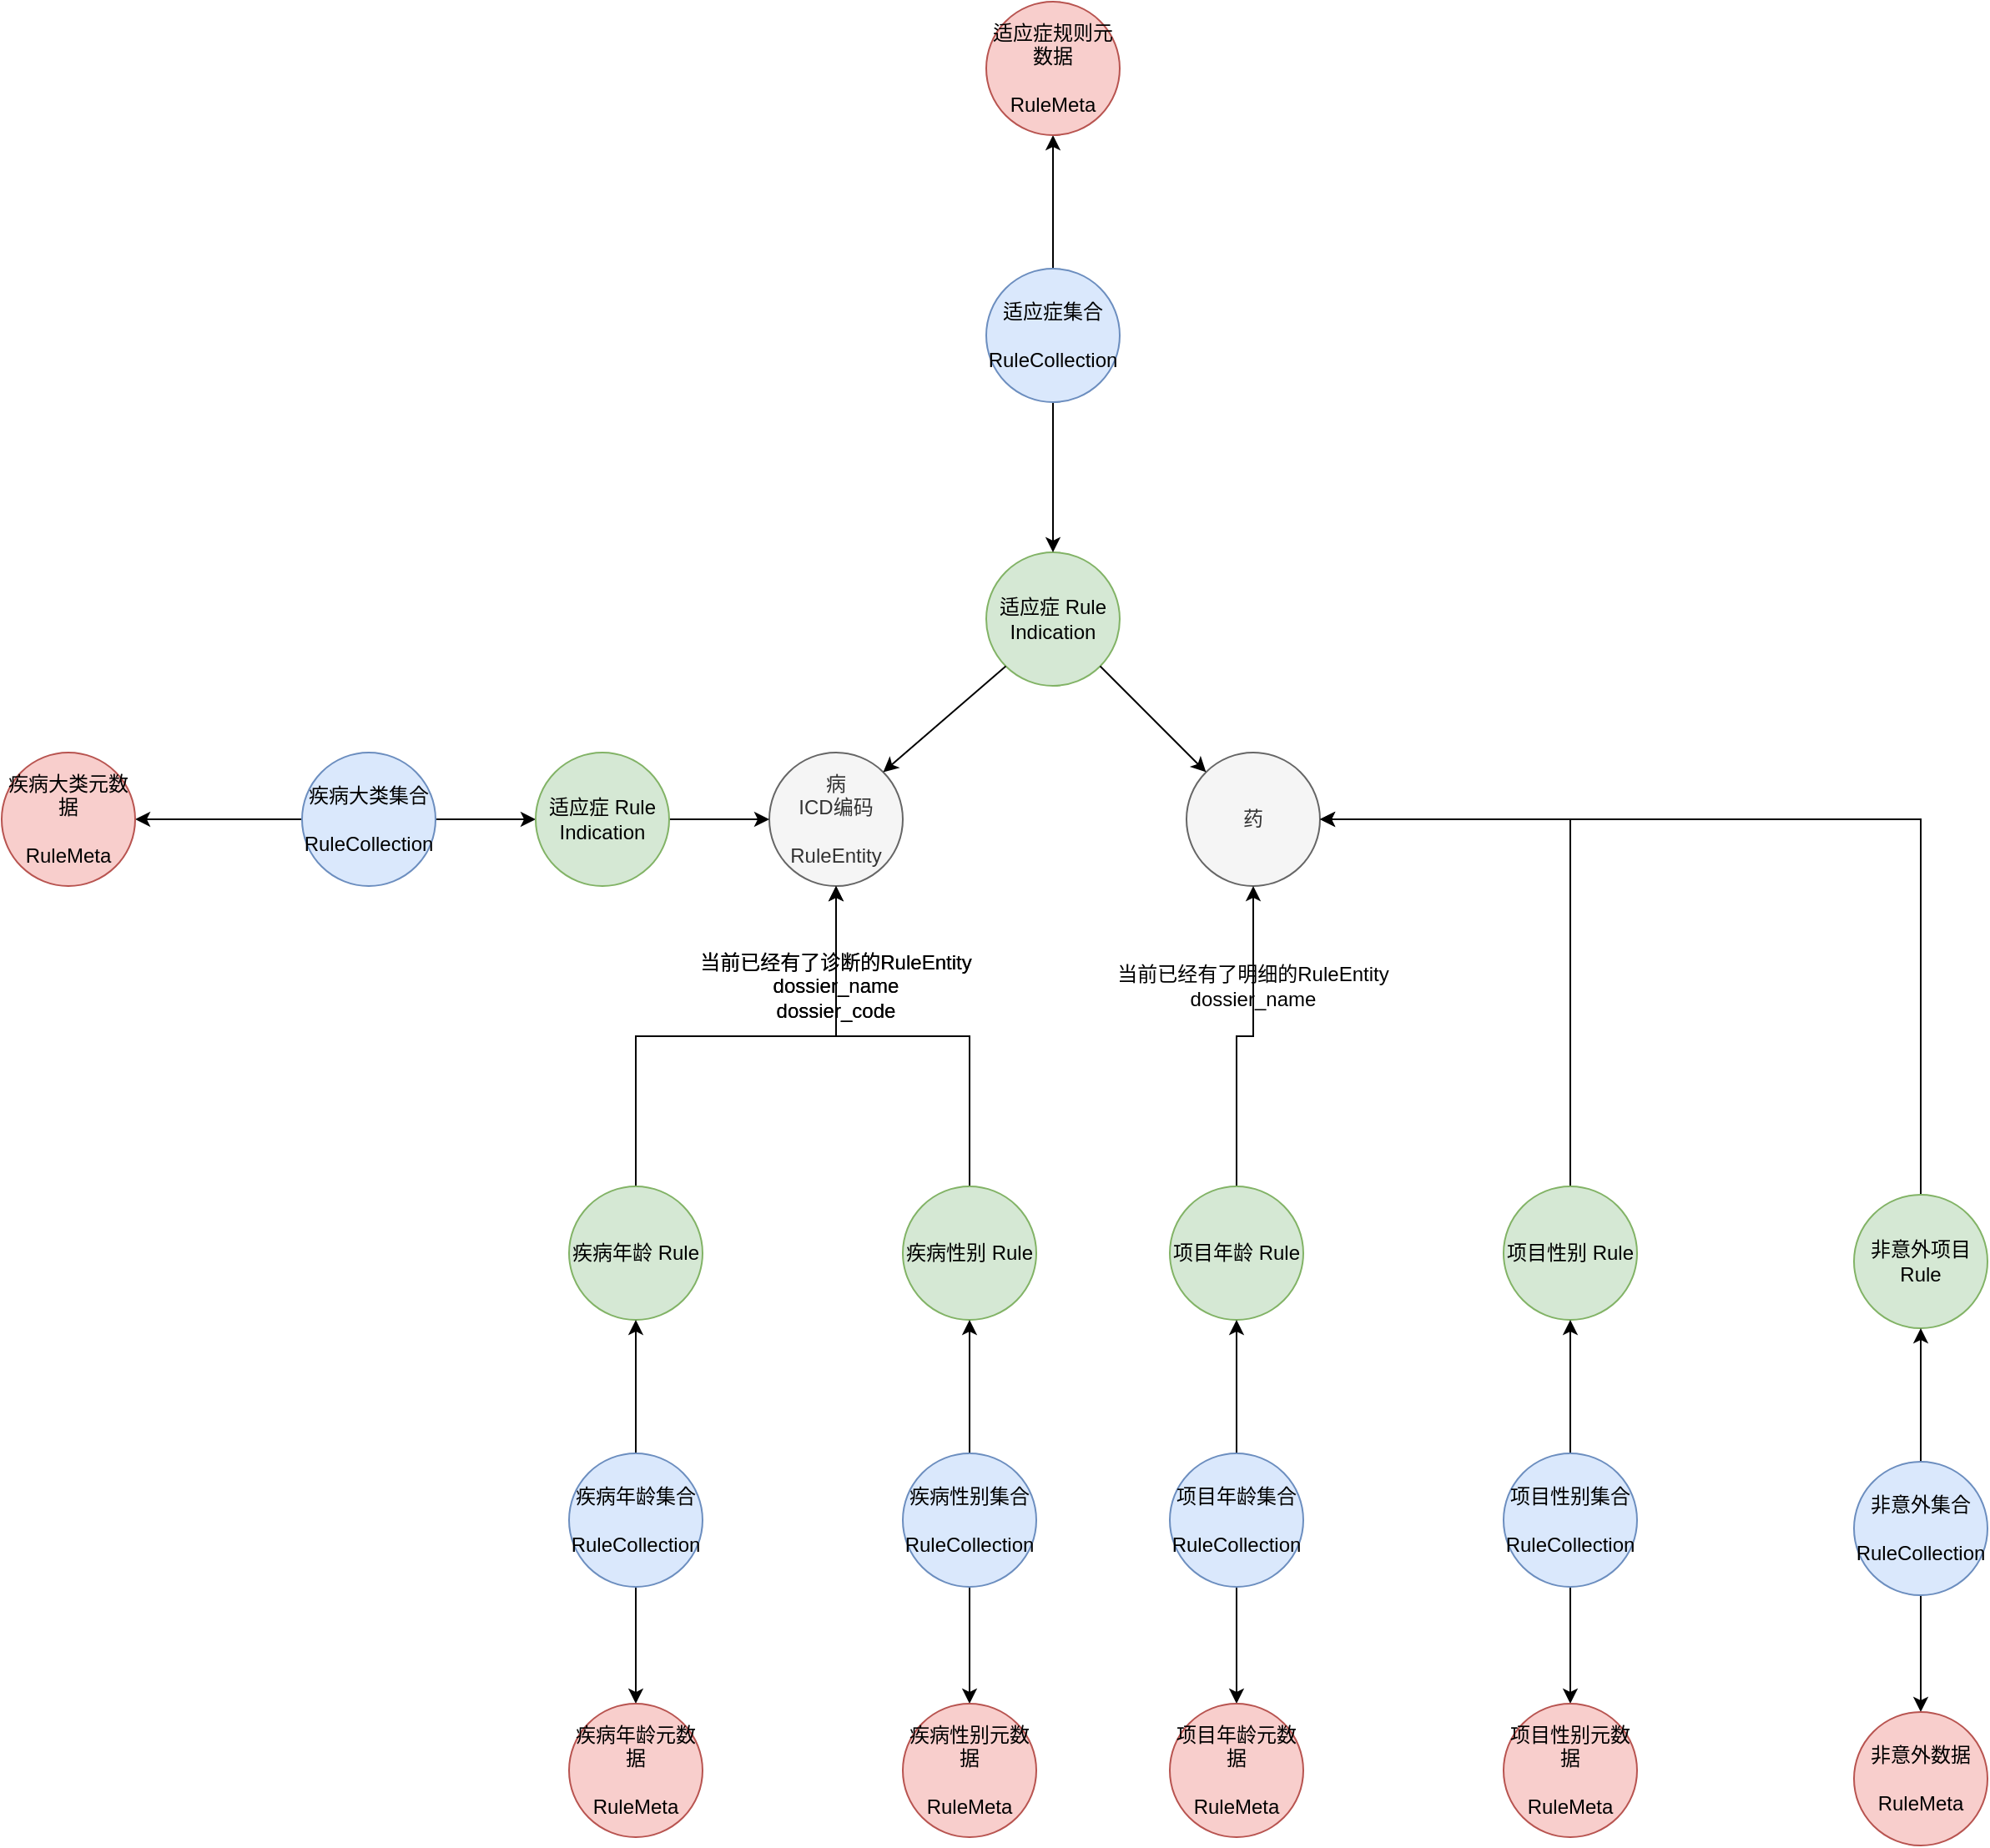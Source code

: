 <mxfile version="21.6.8" type="github">
  <diagram name="第 1 页" id="GYMCfMqXT_0Z6_cWS81U">
    <mxGraphModel dx="2253" dy="2256" grid="1" gridSize="10" guides="1" tooltips="1" connect="1" arrows="1" fold="1" page="1" pageScale="1" pageWidth="850" pageHeight="1100" math="0" shadow="0">
      <root>
        <mxCell id="0" />
        <mxCell id="1" parent="0" />
        <mxCell id="pHw8yS_70QdT0W6QU9yk-1" value="病&lt;br&gt;ICD编码&lt;br&gt;&lt;br&gt;RuleEntity" style="ellipse;whiteSpace=wrap;html=1;aspect=fixed;fillColor=#f5f5f5;fontColor=#333333;strokeColor=#666666;" vertex="1" parent="1">
          <mxGeometry x="60" y="280" width="80" height="80" as="geometry" />
        </mxCell>
        <mxCell id="pHw8yS_70QdT0W6QU9yk-14" style="edgeStyle=orthogonalEdgeStyle;rounded=0;orthogonalLoop=1;jettySize=auto;html=1;exitX=1;exitY=0.5;exitDx=0;exitDy=0;" edge="1" parent="1" source="pHw8yS_70QdT0W6QU9yk-20" target="pHw8yS_70QdT0W6QU9yk-1">
          <mxGeometry relative="1" as="geometry" />
        </mxCell>
        <mxCell id="pHw8yS_70QdT0W6QU9yk-21" style="edgeStyle=orthogonalEdgeStyle;rounded=0;orthogonalLoop=1;jettySize=auto;html=1;exitX=1;exitY=0.5;exitDx=0;exitDy=0;entryX=0;entryY=0.5;entryDx=0;entryDy=0;" edge="1" parent="1" source="pHw8yS_70QdT0W6QU9yk-2" target="pHw8yS_70QdT0W6QU9yk-20">
          <mxGeometry relative="1" as="geometry" />
        </mxCell>
        <mxCell id="pHw8yS_70QdT0W6QU9yk-29" style="edgeStyle=orthogonalEdgeStyle;rounded=0;orthogonalLoop=1;jettySize=auto;html=1;exitX=0;exitY=0.5;exitDx=0;exitDy=0;entryX=1;entryY=0.5;entryDx=0;entryDy=0;" edge="1" parent="1" source="pHw8yS_70QdT0W6QU9yk-2" target="pHw8yS_70QdT0W6QU9yk-18">
          <mxGeometry relative="1" as="geometry" />
        </mxCell>
        <mxCell id="pHw8yS_70QdT0W6QU9yk-2" value="疾病大类集合&lt;br&gt;&lt;br&gt;RuleCollection" style="ellipse;whiteSpace=wrap;html=1;aspect=fixed;fillColor=#dae8fc;strokeColor=#6c8ebf;" vertex="1" parent="1">
          <mxGeometry x="-220" y="280" width="80" height="80" as="geometry" />
        </mxCell>
        <mxCell id="pHw8yS_70QdT0W6QU9yk-4" value="药" style="ellipse;whiteSpace=wrap;html=1;aspect=fixed;fillColor=#f5f5f5;fontColor=#333333;strokeColor=#666666;" vertex="1" parent="1">
          <mxGeometry x="310" y="280" width="80" height="80" as="geometry" />
        </mxCell>
        <mxCell id="pHw8yS_70QdT0W6QU9yk-6" value="适应症 Rule&lt;br&gt;Indication" style="ellipse;whiteSpace=wrap;html=1;aspect=fixed;fillColor=#d5e8d4;strokeColor=#82b366;" vertex="1" parent="1">
          <mxGeometry x="190" y="160" width="80" height="80" as="geometry" />
        </mxCell>
        <mxCell id="pHw8yS_70QdT0W6QU9yk-8" value="" style="endArrow=classic;html=1;rounded=0;exitX=0;exitY=1;exitDx=0;exitDy=0;entryX=1;entryY=0;entryDx=0;entryDy=0;" edge="1" parent="1" source="pHw8yS_70QdT0W6QU9yk-6" target="pHw8yS_70QdT0W6QU9yk-1">
          <mxGeometry width="50" height="50" relative="1" as="geometry">
            <mxPoint x="400" y="610" as="sourcePoint" />
            <mxPoint x="450" y="560" as="targetPoint" />
          </mxGeometry>
        </mxCell>
        <mxCell id="pHw8yS_70QdT0W6QU9yk-9" value="" style="endArrow=classic;html=1;rounded=0;exitX=1;exitY=1;exitDx=0;exitDy=0;" edge="1" parent="1" source="pHw8yS_70QdT0W6QU9yk-6" target="pHw8yS_70QdT0W6QU9yk-4">
          <mxGeometry width="50" height="50" relative="1" as="geometry">
            <mxPoint x="212" y="238" as="sourcePoint" />
            <mxPoint x="138" y="302" as="targetPoint" />
          </mxGeometry>
        </mxCell>
        <mxCell id="pHw8yS_70QdT0W6QU9yk-10" value="当前已经有了诊断的RuleEntity&lt;br&gt;dossier_name&lt;br&gt;dossier_code" style="text;html=1;strokeColor=none;fillColor=none;align=center;verticalAlign=middle;whiteSpace=wrap;rounded=0;" vertex="1" parent="1">
          <mxGeometry x="15" y="370" width="170" height="100" as="geometry" />
        </mxCell>
        <mxCell id="pHw8yS_70QdT0W6QU9yk-11" value="当前已经有了诊断的RuleEntity&lt;br&gt;dossier_name&lt;br&gt;dossier_code" style="text;html=1;strokeColor=none;fillColor=none;align=center;verticalAlign=middle;whiteSpace=wrap;rounded=0;" vertex="1" parent="1">
          <mxGeometry x="15" y="370" width="170" height="100" as="geometry" />
        </mxCell>
        <mxCell id="pHw8yS_70QdT0W6QU9yk-12" value="当前已经有了明细的RuleEntity&lt;br&gt;dossier_name" style="text;html=1;strokeColor=none;fillColor=none;align=center;verticalAlign=middle;whiteSpace=wrap;rounded=0;" vertex="1" parent="1">
          <mxGeometry x="265" y="370" width="170" height="100" as="geometry" />
        </mxCell>
        <mxCell id="pHw8yS_70QdT0W6QU9yk-15" style="edgeStyle=orthogonalEdgeStyle;rounded=0;orthogonalLoop=1;jettySize=auto;html=1;exitX=0.5;exitY=1;exitDx=0;exitDy=0;entryX=0.5;entryY=0;entryDx=0;entryDy=0;" edge="1" parent="1" source="pHw8yS_70QdT0W6QU9yk-13" target="pHw8yS_70QdT0W6QU9yk-6">
          <mxGeometry relative="1" as="geometry" />
        </mxCell>
        <mxCell id="pHw8yS_70QdT0W6QU9yk-30" style="edgeStyle=orthogonalEdgeStyle;rounded=0;orthogonalLoop=1;jettySize=auto;html=1;exitX=0.5;exitY=0;exitDx=0;exitDy=0;entryX=0.5;entryY=1;entryDx=0;entryDy=0;" edge="1" parent="1" source="pHw8yS_70QdT0W6QU9yk-13" target="pHw8yS_70QdT0W6QU9yk-16">
          <mxGeometry relative="1" as="geometry" />
        </mxCell>
        <mxCell id="pHw8yS_70QdT0W6QU9yk-13" value="适应症集合&lt;br&gt;&lt;br&gt;RuleCollection" style="ellipse;whiteSpace=wrap;html=1;aspect=fixed;fillColor=#dae8fc;strokeColor=#6c8ebf;" vertex="1" parent="1">
          <mxGeometry x="190" y="-10" width="80" height="80" as="geometry" />
        </mxCell>
        <mxCell id="pHw8yS_70QdT0W6QU9yk-16" value="适应症规则元数据&lt;br&gt;&lt;br&gt;RuleMeta" style="ellipse;whiteSpace=wrap;html=1;aspect=fixed;fillColor=#f8cecc;strokeColor=#b85450;" vertex="1" parent="1">
          <mxGeometry x="190" y="-170" width="80" height="80" as="geometry" />
        </mxCell>
        <mxCell id="pHw8yS_70QdT0W6QU9yk-18" value="疾病大类元数据&lt;br&gt;&lt;br&gt;RuleMeta" style="ellipse;whiteSpace=wrap;html=1;aspect=fixed;fillColor=#f8cecc;strokeColor=#b85450;" vertex="1" parent="1">
          <mxGeometry x="-400" y="280" width="80" height="80" as="geometry" />
        </mxCell>
        <mxCell id="pHw8yS_70QdT0W6QU9yk-20" value="适应症 Rule&lt;br&gt;Indication" style="ellipse;whiteSpace=wrap;html=1;aspect=fixed;fillColor=#d5e8d4;strokeColor=#82b366;" vertex="1" parent="1">
          <mxGeometry x="-80" y="280" width="80" height="80" as="geometry" />
        </mxCell>
        <mxCell id="pHw8yS_70QdT0W6QU9yk-31" style="edgeStyle=orthogonalEdgeStyle;rounded=0;orthogonalLoop=1;jettySize=auto;html=1;exitX=0.5;exitY=0;exitDx=0;exitDy=0;entryX=0.5;entryY=1;entryDx=0;entryDy=0;" edge="1" parent="1" source="pHw8yS_70QdT0W6QU9yk-22" target="pHw8yS_70QdT0W6QU9yk-1">
          <mxGeometry relative="1" as="geometry" />
        </mxCell>
        <mxCell id="pHw8yS_70QdT0W6QU9yk-22" value="疾病年龄 Rule&lt;br&gt;" style="ellipse;whiteSpace=wrap;html=1;aspect=fixed;fillColor=#d5e8d4;strokeColor=#82b366;" vertex="1" parent="1">
          <mxGeometry x="-60" y="540" width="80" height="80" as="geometry" />
        </mxCell>
        <mxCell id="pHw8yS_70QdT0W6QU9yk-27" style="edgeStyle=orthogonalEdgeStyle;rounded=0;orthogonalLoop=1;jettySize=auto;html=1;exitX=0.5;exitY=0;exitDx=0;exitDy=0;entryX=0.5;entryY=1;entryDx=0;entryDy=0;" edge="1" parent="1" source="pHw8yS_70QdT0W6QU9yk-24" target="pHw8yS_70QdT0W6QU9yk-22">
          <mxGeometry relative="1" as="geometry" />
        </mxCell>
        <mxCell id="pHw8yS_70QdT0W6QU9yk-28" style="edgeStyle=orthogonalEdgeStyle;rounded=0;orthogonalLoop=1;jettySize=auto;html=1;exitX=0.5;exitY=1;exitDx=0;exitDy=0;entryX=0.5;entryY=0;entryDx=0;entryDy=0;" edge="1" parent="1" source="pHw8yS_70QdT0W6QU9yk-24" target="pHw8yS_70QdT0W6QU9yk-26">
          <mxGeometry relative="1" as="geometry" />
        </mxCell>
        <mxCell id="pHw8yS_70QdT0W6QU9yk-24" value="疾病年龄集合&lt;br&gt;&lt;br&gt;RuleCollection" style="ellipse;whiteSpace=wrap;html=1;aspect=fixed;fillColor=#dae8fc;strokeColor=#6c8ebf;" vertex="1" parent="1">
          <mxGeometry x="-60" y="700" width="80" height="80" as="geometry" />
        </mxCell>
        <mxCell id="pHw8yS_70QdT0W6QU9yk-26" value="疾病年龄元数据&lt;br&gt;&lt;br&gt;RuleMeta" style="ellipse;whiteSpace=wrap;html=1;aspect=fixed;fillColor=#f8cecc;strokeColor=#b85450;" vertex="1" parent="1">
          <mxGeometry x="-60" y="850" width="80" height="80" as="geometry" />
        </mxCell>
        <mxCell id="pHw8yS_70QdT0W6QU9yk-37" style="edgeStyle=orthogonalEdgeStyle;rounded=0;orthogonalLoop=1;jettySize=auto;html=1;exitX=0.5;exitY=0;exitDx=0;exitDy=0;entryX=0.5;entryY=1;entryDx=0;entryDy=0;" edge="1" parent="1" source="pHw8yS_70QdT0W6QU9yk-32" target="pHw8yS_70QdT0W6QU9yk-1">
          <mxGeometry relative="1" as="geometry" />
        </mxCell>
        <mxCell id="pHw8yS_70QdT0W6QU9yk-32" value="疾病性别 Rule" style="ellipse;whiteSpace=wrap;html=1;aspect=fixed;fillColor=#d5e8d4;strokeColor=#82b366;" vertex="1" parent="1">
          <mxGeometry x="140" y="540" width="80" height="80" as="geometry" />
        </mxCell>
        <mxCell id="pHw8yS_70QdT0W6QU9yk-33" style="edgeStyle=orthogonalEdgeStyle;rounded=0;orthogonalLoop=1;jettySize=auto;html=1;exitX=0.5;exitY=0;exitDx=0;exitDy=0;entryX=0.5;entryY=1;entryDx=0;entryDy=0;" edge="1" parent="1" source="pHw8yS_70QdT0W6QU9yk-35" target="pHw8yS_70QdT0W6QU9yk-32">
          <mxGeometry relative="1" as="geometry" />
        </mxCell>
        <mxCell id="pHw8yS_70QdT0W6QU9yk-34" style="edgeStyle=orthogonalEdgeStyle;rounded=0;orthogonalLoop=1;jettySize=auto;html=1;exitX=0.5;exitY=1;exitDx=0;exitDy=0;entryX=0.5;entryY=0;entryDx=0;entryDy=0;" edge="1" parent="1" source="pHw8yS_70QdT0W6QU9yk-35" target="pHw8yS_70QdT0W6QU9yk-36">
          <mxGeometry relative="1" as="geometry" />
        </mxCell>
        <mxCell id="pHw8yS_70QdT0W6QU9yk-35" value="疾病性别集合&lt;br&gt;&lt;br&gt;RuleCollection" style="ellipse;whiteSpace=wrap;html=1;aspect=fixed;fillColor=#dae8fc;strokeColor=#6c8ebf;" vertex="1" parent="1">
          <mxGeometry x="140" y="700" width="80" height="80" as="geometry" />
        </mxCell>
        <mxCell id="pHw8yS_70QdT0W6QU9yk-36" value="疾病性别元数据&lt;br&gt;&lt;br&gt;RuleMeta" style="ellipse;whiteSpace=wrap;html=1;aspect=fixed;fillColor=#f8cecc;strokeColor=#b85450;" vertex="1" parent="1">
          <mxGeometry x="140" y="850" width="80" height="80" as="geometry" />
        </mxCell>
        <mxCell id="pHw8yS_70QdT0W6QU9yk-48" style="edgeStyle=orthogonalEdgeStyle;rounded=0;orthogonalLoop=1;jettySize=auto;html=1;exitX=0.5;exitY=0;exitDx=0;exitDy=0;entryX=0.5;entryY=1;entryDx=0;entryDy=0;" edge="1" parent="1" source="pHw8yS_70QdT0W6QU9yk-38" target="pHw8yS_70QdT0W6QU9yk-4">
          <mxGeometry relative="1" as="geometry" />
        </mxCell>
        <mxCell id="pHw8yS_70QdT0W6QU9yk-38" value="项目年龄 Rule" style="ellipse;whiteSpace=wrap;html=1;aspect=fixed;fillColor=#d5e8d4;strokeColor=#82b366;" vertex="1" parent="1">
          <mxGeometry x="300" y="540" width="80" height="80" as="geometry" />
        </mxCell>
        <mxCell id="pHw8yS_70QdT0W6QU9yk-39" style="edgeStyle=orthogonalEdgeStyle;rounded=0;orthogonalLoop=1;jettySize=auto;html=1;exitX=0.5;exitY=0;exitDx=0;exitDy=0;entryX=0.5;entryY=1;entryDx=0;entryDy=0;" edge="1" parent="1" source="pHw8yS_70QdT0W6QU9yk-41" target="pHw8yS_70QdT0W6QU9yk-38">
          <mxGeometry relative="1" as="geometry" />
        </mxCell>
        <mxCell id="pHw8yS_70QdT0W6QU9yk-40" style="edgeStyle=orthogonalEdgeStyle;rounded=0;orthogonalLoop=1;jettySize=auto;html=1;exitX=0.5;exitY=1;exitDx=0;exitDy=0;entryX=0.5;entryY=0;entryDx=0;entryDy=0;" edge="1" parent="1" source="pHw8yS_70QdT0W6QU9yk-41" target="pHw8yS_70QdT0W6QU9yk-42">
          <mxGeometry relative="1" as="geometry" />
        </mxCell>
        <mxCell id="pHw8yS_70QdT0W6QU9yk-41" value="项目年龄集合&lt;br&gt;&lt;br&gt;RuleCollection" style="ellipse;whiteSpace=wrap;html=1;aspect=fixed;fillColor=#dae8fc;strokeColor=#6c8ebf;" vertex="1" parent="1">
          <mxGeometry x="300" y="700" width="80" height="80" as="geometry" />
        </mxCell>
        <mxCell id="pHw8yS_70QdT0W6QU9yk-42" value="项目年龄元数据&lt;br&gt;&lt;br&gt;RuleMeta" style="ellipse;whiteSpace=wrap;html=1;aspect=fixed;fillColor=#f8cecc;strokeColor=#b85450;" vertex="1" parent="1">
          <mxGeometry x="300" y="850" width="80" height="80" as="geometry" />
        </mxCell>
        <mxCell id="pHw8yS_70QdT0W6QU9yk-49" style="edgeStyle=orthogonalEdgeStyle;rounded=0;orthogonalLoop=1;jettySize=auto;html=1;exitX=0.5;exitY=0;exitDx=0;exitDy=0;entryX=1;entryY=0.5;entryDx=0;entryDy=0;" edge="1" parent="1" source="pHw8yS_70QdT0W6QU9yk-43" target="pHw8yS_70QdT0W6QU9yk-4">
          <mxGeometry relative="1" as="geometry" />
        </mxCell>
        <mxCell id="pHw8yS_70QdT0W6QU9yk-43" value="项目性别 Rule" style="ellipse;whiteSpace=wrap;html=1;aspect=fixed;fillColor=#d5e8d4;strokeColor=#82b366;" vertex="1" parent="1">
          <mxGeometry x="500" y="540" width="80" height="80" as="geometry" />
        </mxCell>
        <mxCell id="pHw8yS_70QdT0W6QU9yk-44" style="edgeStyle=orthogonalEdgeStyle;rounded=0;orthogonalLoop=1;jettySize=auto;html=1;exitX=0.5;exitY=0;exitDx=0;exitDy=0;entryX=0.5;entryY=1;entryDx=0;entryDy=0;" edge="1" parent="1" source="pHw8yS_70QdT0W6QU9yk-46" target="pHw8yS_70QdT0W6QU9yk-43">
          <mxGeometry relative="1" as="geometry" />
        </mxCell>
        <mxCell id="pHw8yS_70QdT0W6QU9yk-45" style="edgeStyle=orthogonalEdgeStyle;rounded=0;orthogonalLoop=1;jettySize=auto;html=1;exitX=0.5;exitY=1;exitDx=0;exitDy=0;entryX=0.5;entryY=0;entryDx=0;entryDy=0;" edge="1" parent="1" source="pHw8yS_70QdT0W6QU9yk-46" target="pHw8yS_70QdT0W6QU9yk-47">
          <mxGeometry relative="1" as="geometry" />
        </mxCell>
        <mxCell id="pHw8yS_70QdT0W6QU9yk-46" value="项目性别集合&lt;br&gt;&lt;br&gt;RuleCollection" style="ellipse;whiteSpace=wrap;html=1;aspect=fixed;fillColor=#dae8fc;strokeColor=#6c8ebf;" vertex="1" parent="1">
          <mxGeometry x="500" y="700" width="80" height="80" as="geometry" />
        </mxCell>
        <mxCell id="pHw8yS_70QdT0W6QU9yk-47" value="项目性别元数据&lt;br&gt;&lt;br&gt;RuleMeta" style="ellipse;whiteSpace=wrap;html=1;aspect=fixed;fillColor=#f8cecc;strokeColor=#b85450;" vertex="1" parent="1">
          <mxGeometry x="500" y="850" width="80" height="80" as="geometry" />
        </mxCell>
        <mxCell id="pHw8yS_70QdT0W6QU9yk-55" style="edgeStyle=orthogonalEdgeStyle;rounded=0;orthogonalLoop=1;jettySize=auto;html=1;exitX=0.5;exitY=0;exitDx=0;exitDy=0;entryX=1;entryY=0.5;entryDx=0;entryDy=0;" edge="1" parent="1" source="pHw8yS_70QdT0W6QU9yk-50" target="pHw8yS_70QdT0W6QU9yk-4">
          <mxGeometry relative="1" as="geometry" />
        </mxCell>
        <mxCell id="pHw8yS_70QdT0W6QU9yk-50" value="非意外项目 Rule" style="ellipse;whiteSpace=wrap;html=1;aspect=fixed;fillColor=#d5e8d4;strokeColor=#82b366;" vertex="1" parent="1">
          <mxGeometry x="710" y="545" width="80" height="80" as="geometry" />
        </mxCell>
        <mxCell id="pHw8yS_70QdT0W6QU9yk-51" style="edgeStyle=orthogonalEdgeStyle;rounded=0;orthogonalLoop=1;jettySize=auto;html=1;exitX=0.5;exitY=0;exitDx=0;exitDy=0;entryX=0.5;entryY=1;entryDx=0;entryDy=0;" edge="1" parent="1" source="pHw8yS_70QdT0W6QU9yk-53" target="pHw8yS_70QdT0W6QU9yk-50">
          <mxGeometry relative="1" as="geometry" />
        </mxCell>
        <mxCell id="pHw8yS_70QdT0W6QU9yk-52" style="edgeStyle=orthogonalEdgeStyle;rounded=0;orthogonalLoop=1;jettySize=auto;html=1;exitX=0.5;exitY=1;exitDx=0;exitDy=0;entryX=0.5;entryY=0;entryDx=0;entryDy=0;" edge="1" parent="1" source="pHw8yS_70QdT0W6QU9yk-53" target="pHw8yS_70QdT0W6QU9yk-54">
          <mxGeometry relative="1" as="geometry" />
        </mxCell>
        <mxCell id="pHw8yS_70QdT0W6QU9yk-53" value="非意外集合&lt;br&gt;&lt;br&gt;RuleCollection" style="ellipse;whiteSpace=wrap;html=1;aspect=fixed;fillColor=#dae8fc;strokeColor=#6c8ebf;" vertex="1" parent="1">
          <mxGeometry x="710" y="705" width="80" height="80" as="geometry" />
        </mxCell>
        <mxCell id="pHw8yS_70QdT0W6QU9yk-54" value="非意外数据&lt;br&gt;&lt;br&gt;RuleMeta" style="ellipse;whiteSpace=wrap;html=1;aspect=fixed;fillColor=#f8cecc;strokeColor=#b85450;" vertex="1" parent="1">
          <mxGeometry x="710" y="855" width="80" height="80" as="geometry" />
        </mxCell>
      </root>
    </mxGraphModel>
  </diagram>
</mxfile>
